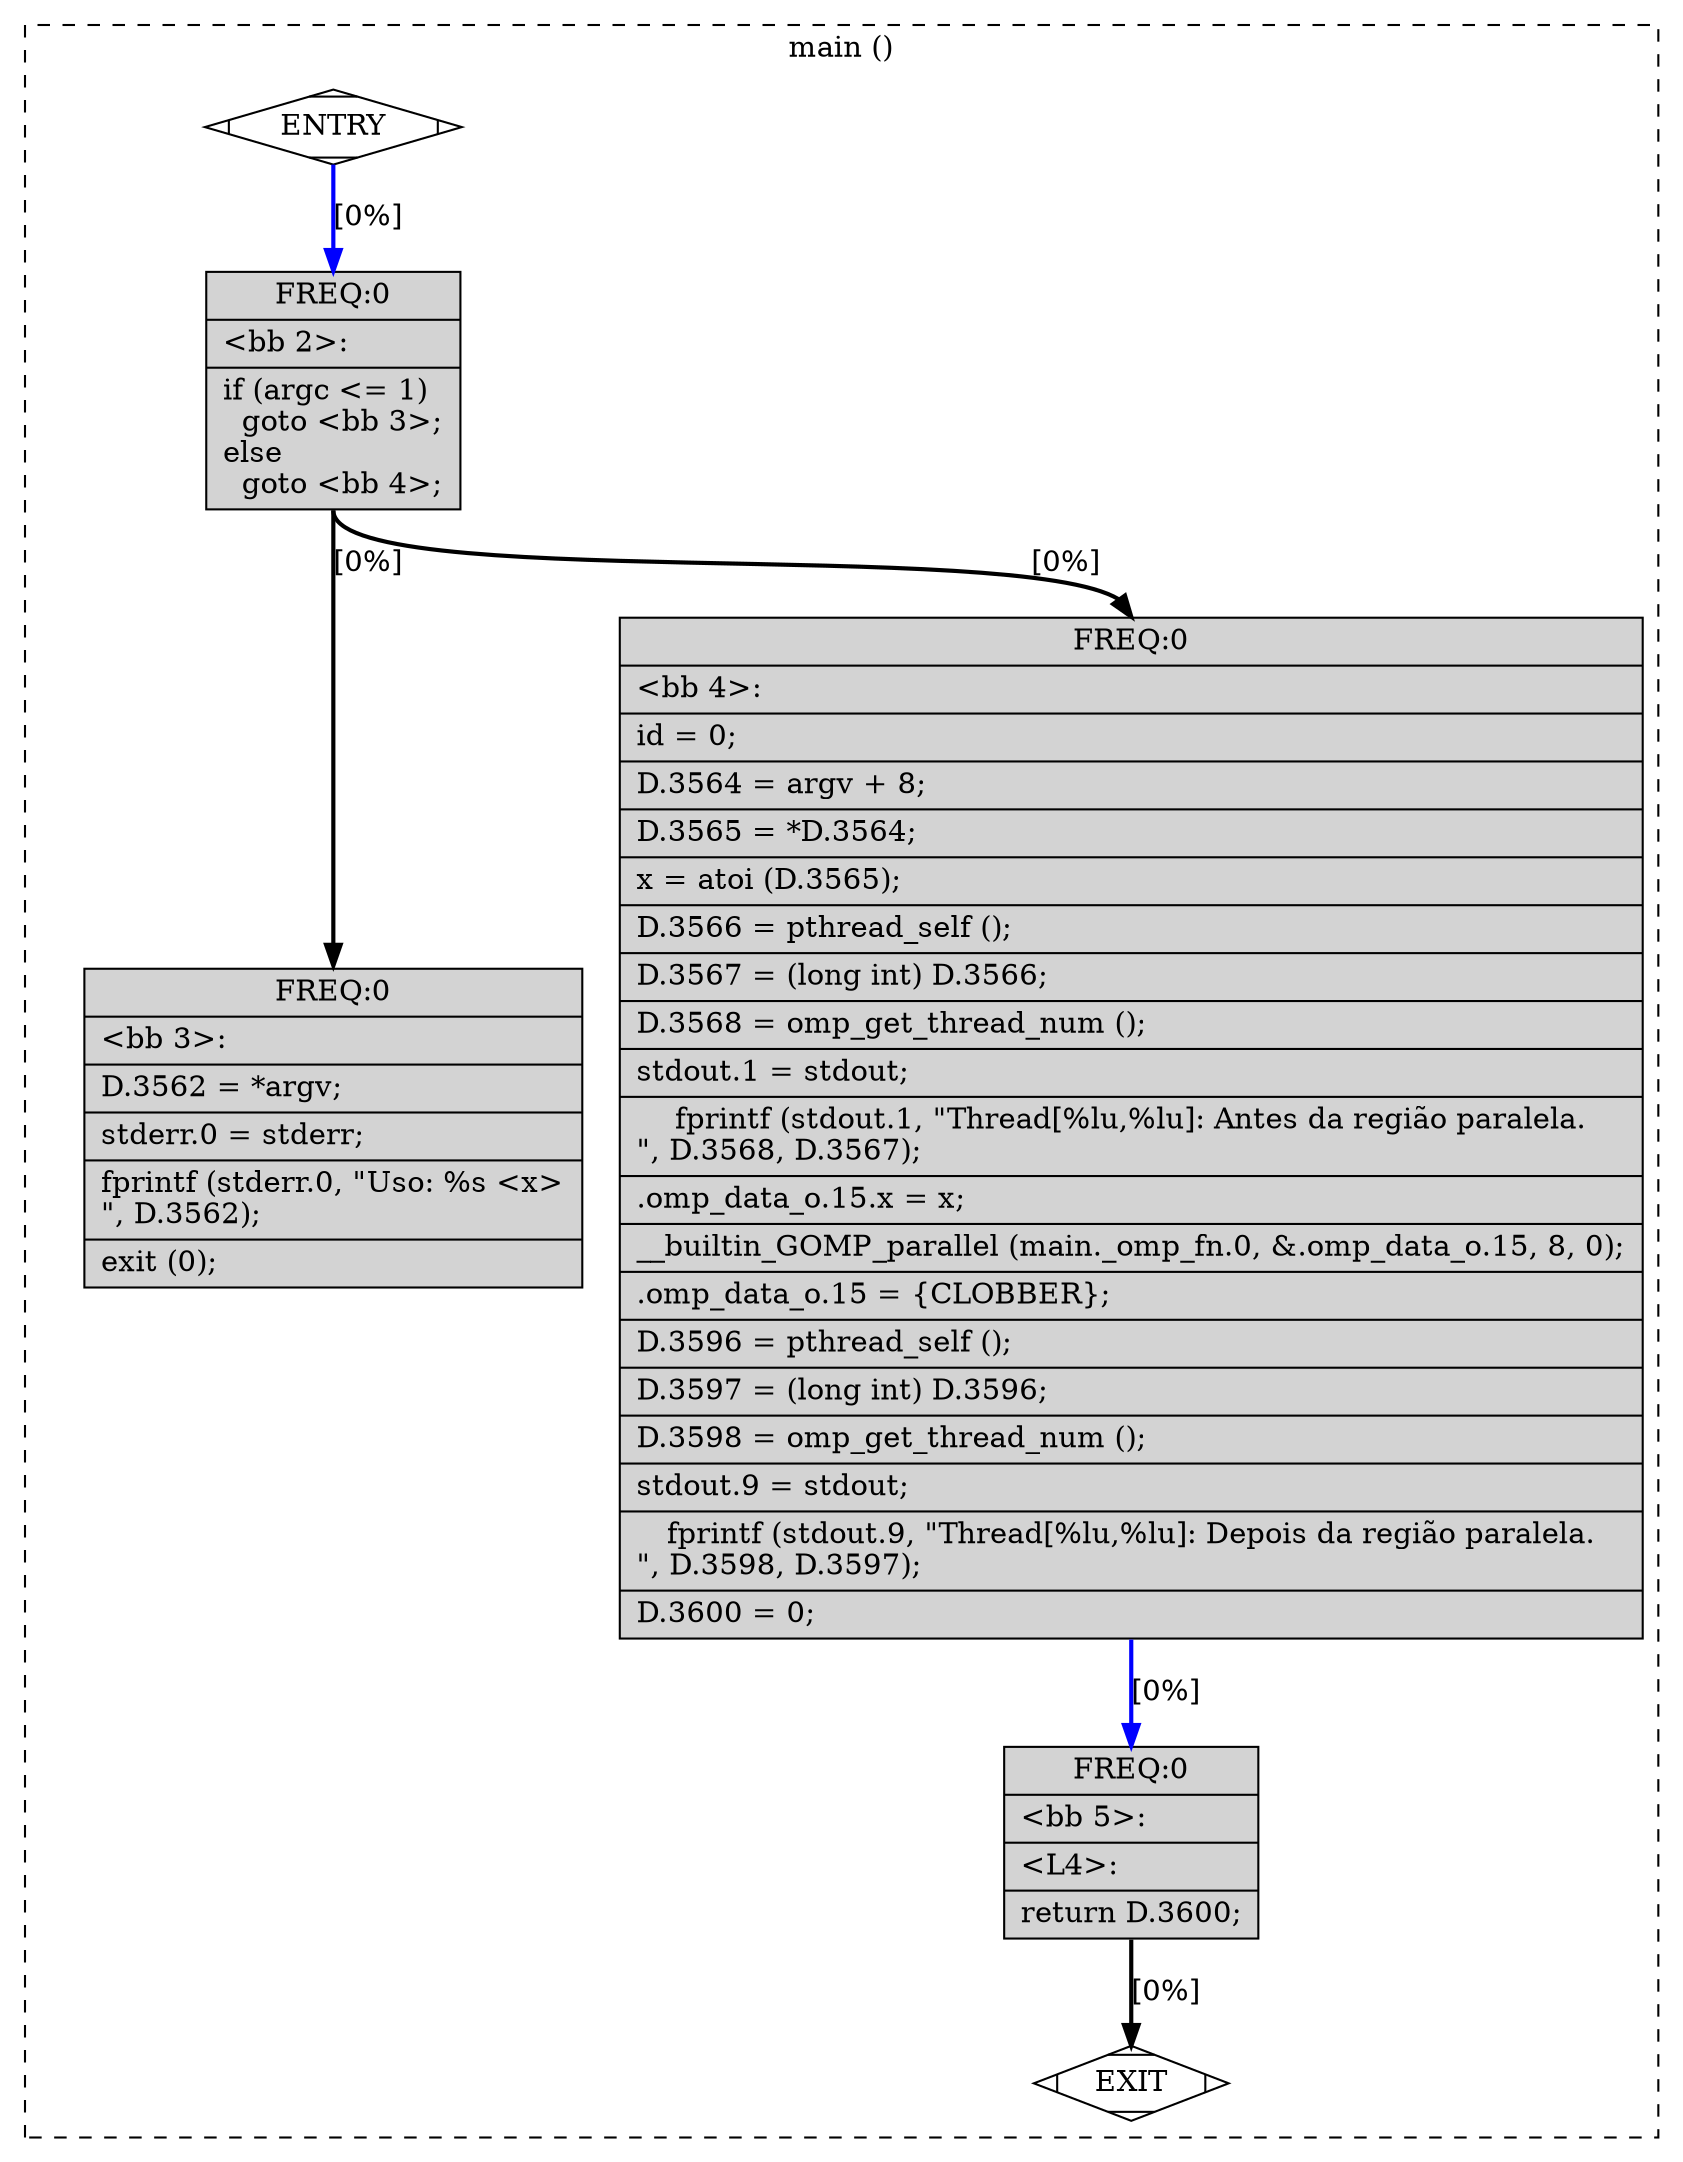 digraph "example-tasks.c.012t.ompexp" {
overlap=false;
subgraph "cluster_main" {
	style="dashed";
	color="black";
	label="main ()";
	fn_2_basic_block_0 [shape=Mdiamond,style=filled,fillcolor=white,label="ENTRY"];

	fn_2_basic_block_1 [shape=Mdiamond,style=filled,fillcolor=white,label="EXIT"];

	fn_2_basic_block_2 [shape=record,style=filled,fillcolor=lightgrey,label="{ FREQ:0 |\<bb\ 2\>:\l\
|if\ (argc\ \<=\ 1)\l\
\ \ goto\ \<bb\ 3\>;\l\
else\l\
\ \ goto\ \<bb\ 4\>;\l\
}"];

	fn_2_basic_block_3 [shape=record,style=filled,fillcolor=lightgrey,label="{ FREQ:0 |\<bb\ 3\>:\l\
|D.3562\ =\ *argv;\l\
|stderr.0\ =\ stderr;\l\
|fprintf\ (stderr.0,\ \"Uso:\ %s\ \<x\>\n\",\ D.3562);\l\
|exit\ (0);\l\
}"];

	fn_2_basic_block_4 [shape=record,style=filled,fillcolor=lightgrey,label="{ FREQ:0 |\<bb\ 4\>:\l\
|id\ =\ 0;\l\
|D.3564\ =\ argv\ +\ 8;\l\
|D.3565\ =\ *D.3564;\l\
|x\ =\ atoi\ (D.3565);\l\
|D.3566\ =\ pthread_self\ ();\l\
|D.3567\ =\ (long\ int)\ D.3566;\l\
|D.3568\ =\ omp_get_thread_num\ ();\l\
|stdout.1\ =\ stdout;\l\
|fprintf\ (stdout.1,\ \"Thread[%lu,%lu]:\ Antes\ da\ região\ paralela.\n\",\ D.3568,\ D.3567);\l\
|.omp_data_o.15.x\ =\ x;\l\
|__builtin_GOMP_parallel\ (main._omp_fn.0,\ &.omp_data_o.15,\ 8,\ 0);\l\
|.omp_data_o.15\ =\ \{CLOBBER\};\l\
|D.3596\ =\ pthread_self\ ();\l\
|D.3597\ =\ (long\ int)\ D.3596;\l\
|D.3598\ =\ omp_get_thread_num\ ();\l\
|stdout.9\ =\ stdout;\l\
|fprintf\ (stdout.9,\ \"Thread[%lu,%lu]:\ Depois\ da\ região\ paralela.\n\",\ D.3598,\ D.3597);\l\
|D.3600\ =\ 0;\l\
}"];

	fn_2_basic_block_5 [shape=record,style=filled,fillcolor=lightgrey,label="{ FREQ:0 |\<bb\ 5\>:\l\
|\<L4\>:\l\
|return\ D.3600;\l\
}"];

	fn_2_basic_block_0:s -> fn_2_basic_block_2:n [style="solid,bold",color=blue,weight=100,constraint=true, label="[0%]"];
	fn_2_basic_block_2:s -> fn_2_basic_block_3:n [style="solid,bold",color=black,weight=10,constraint=true, label="[0%]"];
	fn_2_basic_block_2:s -> fn_2_basic_block_4:n [style="solid,bold",color=black,weight=10,constraint=true, label="[0%]"];
	fn_2_basic_block_4:s -> fn_2_basic_block_5:n [style="solid,bold",color=blue,weight=100,constraint=true, label="[0%]"];
	fn_2_basic_block_5:s -> fn_2_basic_block_1:n [style="solid,bold",color=black,weight=10,constraint=true, label="[0%]"];
	fn_2_basic_block_0:s -> fn_2_basic_block_1:n [style="invis",constraint=true];
}
}
